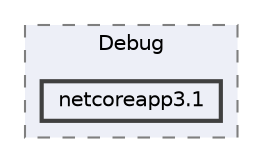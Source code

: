 digraph "obj/Debug/netcoreapp3.1"
{
 // LATEX_PDF_SIZE
  bgcolor="transparent";
  edge [fontname=Helvetica,fontsize=10,labelfontname=Helvetica,labelfontsize=10];
  node [fontname=Helvetica,fontsize=10,shape=box,height=0.2,width=0.4];
  compound=true
  subgraph clusterdir_a71c3b2ad23b9ff58220dd012d201987 {
    graph [ bgcolor="#edeff7", pencolor="grey50", label="Debug", fontname=Helvetica,fontsize=10 style="filled,dashed", URL="dir_a71c3b2ad23b9ff58220dd012d201987.html",tooltip=""]
  dir_2c96edb042fae57dc7a0aa62cecc9bd4 [label="netcoreapp3.1", fillcolor="#edeff7", color="grey25", style="filled,bold", URL="dir_2c96edb042fae57dc7a0aa62cecc9bd4.html",tooltip=""];
  }
}
